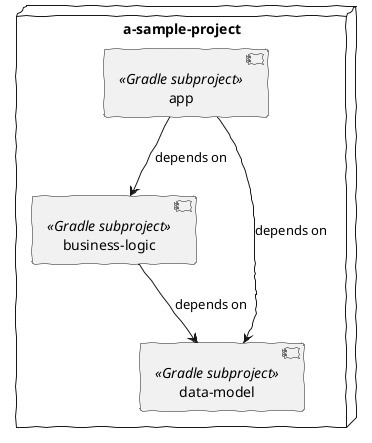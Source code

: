 @startuml
'https://plantuml.com/component-diagram

skinparam monochrome true
skinparam handwritten true

node "a-sample-project" {

    [app] <<Gradle subproject>>
    [business-logic] <<Gradle subproject>>
    [data-model] <<Gradle subproject>>

    [app] --> [business-logic]: depends on
    [app] --> [data-model]: depends on
    [business-logic] --> [data-model]: depends on
}
@enduml

@enduml